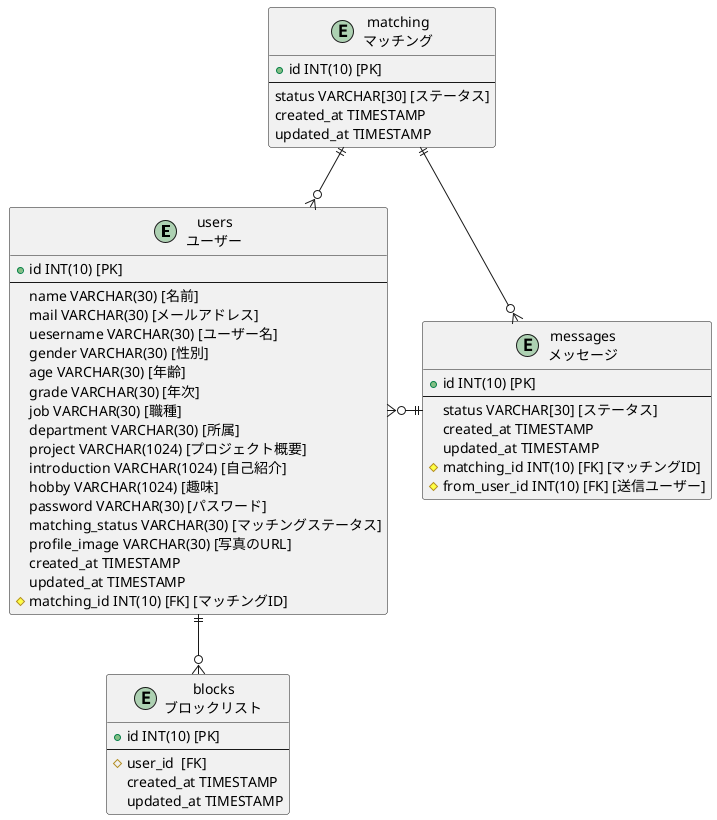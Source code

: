 @startuml

entity users as "users\nユーザー" {
  + id INT(10) [PK]
  --
  name VARCHAR(30) [名前]
  mail VARCHAR(30) [メールアドレス]
  uesername VARCHAR(30) [ユーザー名]
  gender VARCHAR(30) [性別]
  age VARCHAR(30) [年齢]
  grade VARCHAR(30) [年次]
  job VARCHAR(30) [職種]
  department VARCHAR(30) [所属]
  project VARCHAR(1024) [プロジェクト概要]
  introduction VARCHAR(1024) [自己紹介]
  hobby VARCHAR(1024) [趣味]
  password VARCHAR(30) [パスワード]
  matching_status VARCHAR(30) [マッチングステータス]
  profile_image VARCHAR(30) [写真のURL]
  created_at TIMESTAMP
  updated_at TIMESTAMP  
  # matching_id INT(10) [FK] [マッチングID]
}

entity matching as "matching\nマッチング" {
    + id INT(10) [PK]
    --
    status VARCHAR[30] [ステータス]
    created_at TIMESTAMP
    updated_at TIMESTAMP    
}

entity messages as "messages\nメッセージ" {
    + id INT(10) [PK]
    --
    status VARCHAR[30] [ステータス]
    created_at TIMESTAMP
    updated_at TIMESTAMP
    # matching_id INT(10) [FK] [マッチングID]
    # from_user_id INT(10) [FK] [送信ユーザー]
}

entity blocks as "blocks\nブロックリスト" {
  + id INT(10) [PK]
  --
  # user_id  [FK]
  created_at TIMESTAMP
  updated_at TIMESTAMP
}

matching ||--o{ users
users ||--o{ blocks
matching ||--o{ messages
messages ||--lo{ users
@enduml